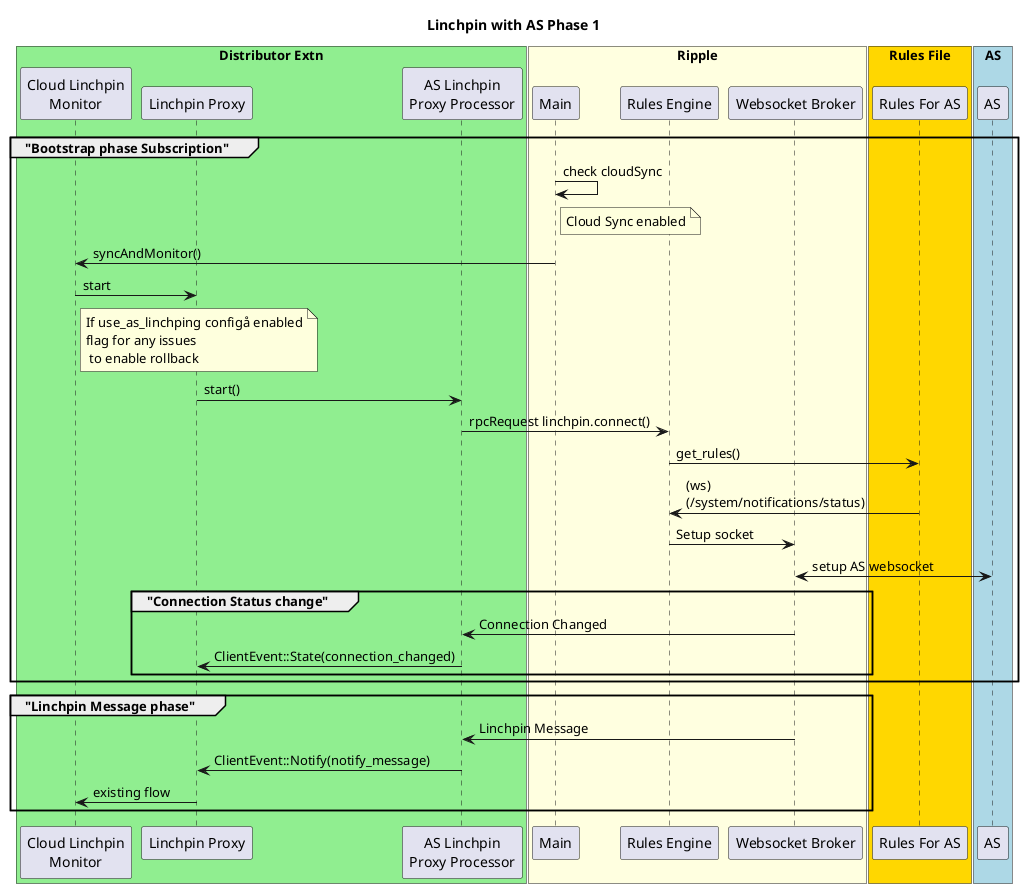 @startuml "Linchpin with AS
title "Linchpin with AS Phase 1"


box "Distributor Extn" #LightGreen
    participant clm as "Cloud Linchpin\nMonitor"
    participant lp as "Linchpin Proxy"
    participant alp as "AS Linchpin\nProxy Processor"
end box

box "Ripple" #LightYellow
    participant m as "Main"
    participant re as "Rules Engine"
    participant ws as "Websocket Broker"
end box

box "Rules File" #Gold
   participant ras as "Rules For AS"
end box

box "AS"  #LightBlue
    participant a as "AS"
end box

group "Bootstrap phase Subscription"
    m -> m : check cloudSync
    note right of m: Cloud Sync enabled
    m -> clm : syncAndMonitor()
    clm -> lp : start
    note right of clm: If use_as_linchping configå enabled\nflag for any issues\n to enable rollback
    lp -> alp : start()
    alp -> re: rpcRequest linchpin.connect()
    re -> ras: get_rules()
    ras -> re: (ws)\n(/system/notifications/status)
    re -> ws: Setup socket
    ws <-> a: setup AS websocket

    group "Connection Status change"
        ws -> alp: Connection Changed
        alp -> lp: ClientEvent::State(connection_changed)
    end
end

group "Linchpin Message phase"
    ws -> alp: Linchpin Message
    alp -> lp: ClientEvent::Notify(notify_message)
    lp -> clm : existing flow
end


